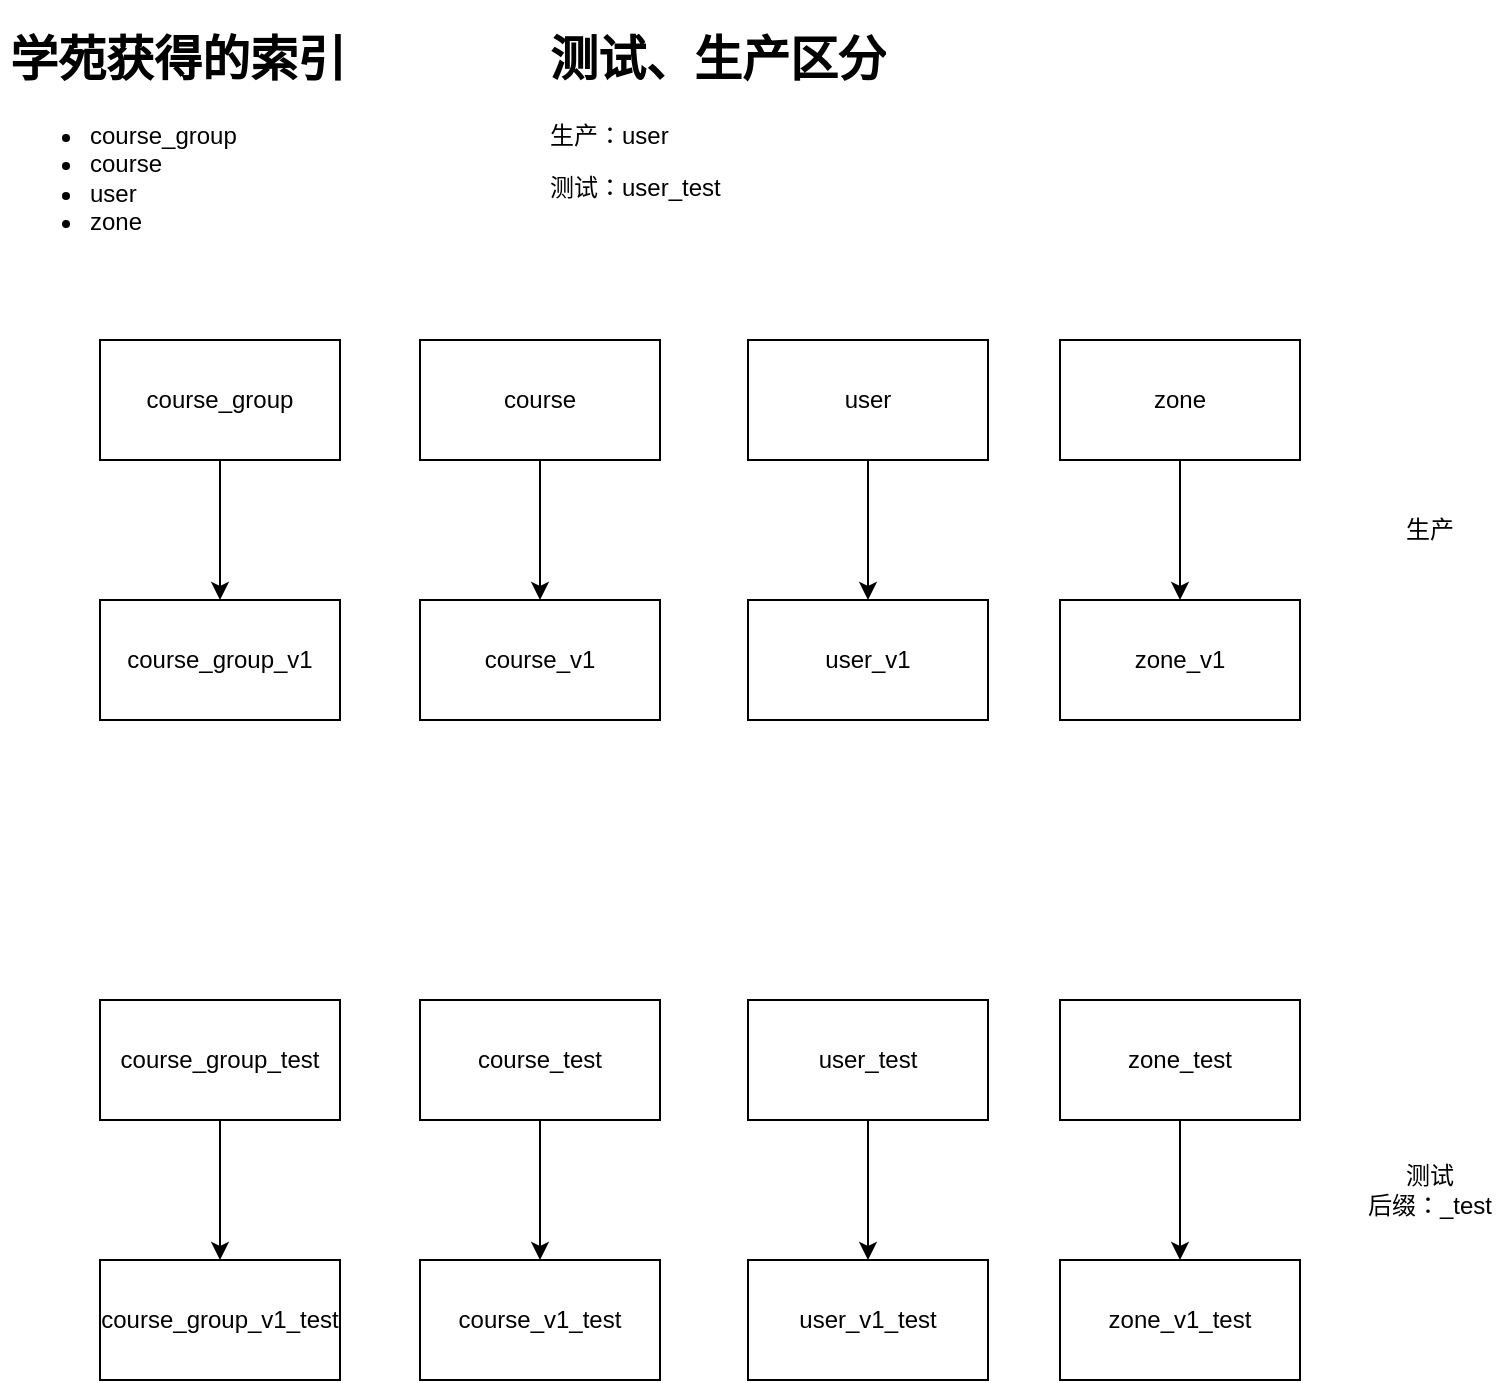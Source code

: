 <mxfile version="16.6.1" type="github">
  <diagram id="B58mFrfkIX3h41NQywZV" name="Page-1">
    <mxGraphModel dx="2032" dy="780" grid="1" gridSize="10" guides="1" tooltips="1" connect="1" arrows="1" fold="1" page="1" pageScale="1" pageWidth="827" pageHeight="1169" math="0" shadow="0">
      <root>
        <mxCell id="0" />
        <mxCell id="1" parent="0" />
        <mxCell id="DJm2mmevkv77U6sluzSs-11" style="edgeStyle=orthogonalEdgeStyle;rounded=0;orthogonalLoop=1;jettySize=auto;html=1;exitX=0.5;exitY=1;exitDx=0;exitDy=0;entryX=0.5;entryY=0;entryDx=0;entryDy=0;" parent="1" source="DJm2mmevkv77U6sluzSs-1" target="DJm2mmevkv77U6sluzSs-7" edge="1">
          <mxGeometry relative="1" as="geometry" />
        </mxCell>
        <mxCell id="DJm2mmevkv77U6sluzSs-1" value="&lt;span style=&quot;text-align: left&quot;&gt;course_group&lt;br&gt;&lt;/span&gt;" style="rounded=0;whiteSpace=wrap;html=1;" parent="1" vertex="1">
          <mxGeometry x="90" y="370" width="120" height="60" as="geometry" />
        </mxCell>
        <mxCell id="DJm2mmevkv77U6sluzSs-12" style="edgeStyle=orthogonalEdgeStyle;rounded=0;orthogonalLoop=1;jettySize=auto;html=1;exitX=0.5;exitY=1;exitDx=0;exitDy=0;" parent="1" source="DJm2mmevkv77U6sluzSs-2" target="DJm2mmevkv77U6sluzSs-8" edge="1">
          <mxGeometry relative="1" as="geometry" />
        </mxCell>
        <mxCell id="DJm2mmevkv77U6sluzSs-2" value="course" style="rounded=0;whiteSpace=wrap;html=1;" parent="1" vertex="1">
          <mxGeometry x="250" y="370" width="120" height="60" as="geometry" />
        </mxCell>
        <mxCell id="DJm2mmevkv77U6sluzSs-4" value="&lt;h1&gt;学苑获得的索引&lt;/h1&gt;&lt;p&gt;&lt;/p&gt;&lt;ul&gt;&lt;li&gt;course_group&lt;br&gt;&lt;/li&gt;&lt;li&gt;course&lt;/li&gt;&lt;li&gt;user&lt;/li&gt;&lt;li&gt;zone&lt;/li&gt;&lt;/ul&gt;&lt;p&gt;&lt;/p&gt;" style="text;html=1;strokeColor=none;fillColor=none;spacing=5;spacingTop=-20;whiteSpace=wrap;overflow=hidden;rounded=0;" parent="1" vertex="1">
          <mxGeometry x="40" y="210" width="190" height="120" as="geometry" />
        </mxCell>
        <mxCell id="DJm2mmevkv77U6sluzSs-13" style="edgeStyle=orthogonalEdgeStyle;rounded=0;orthogonalLoop=1;jettySize=auto;html=1;exitX=0.5;exitY=1;exitDx=0;exitDy=0;" parent="1" source="DJm2mmevkv77U6sluzSs-5" target="DJm2mmevkv77U6sluzSs-9" edge="1">
          <mxGeometry relative="1" as="geometry" />
        </mxCell>
        <mxCell id="DJm2mmevkv77U6sluzSs-5" value="user" style="rounded=0;whiteSpace=wrap;html=1;" parent="1" vertex="1">
          <mxGeometry x="414" y="370" width="120" height="60" as="geometry" />
        </mxCell>
        <mxCell id="DJm2mmevkv77U6sluzSs-14" style="edgeStyle=orthogonalEdgeStyle;rounded=0;orthogonalLoop=1;jettySize=auto;html=1;exitX=0.5;exitY=1;exitDx=0;exitDy=0;" parent="1" source="DJm2mmevkv77U6sluzSs-6" target="DJm2mmevkv77U6sluzSs-10" edge="1">
          <mxGeometry relative="1" as="geometry" />
        </mxCell>
        <mxCell id="DJm2mmevkv77U6sluzSs-6" value="zone" style="rounded=0;whiteSpace=wrap;html=1;" parent="1" vertex="1">
          <mxGeometry x="570" y="370" width="120" height="60" as="geometry" />
        </mxCell>
        <mxCell id="DJm2mmevkv77U6sluzSs-7" value="&lt;span style=&quot;text-align: left&quot;&gt;course_group_v1&lt;br&gt;&lt;/span&gt;" style="rounded=0;whiteSpace=wrap;html=1;" parent="1" vertex="1">
          <mxGeometry x="90" y="500" width="120" height="60" as="geometry" />
        </mxCell>
        <mxCell id="DJm2mmevkv77U6sluzSs-8" value="course_v1" style="rounded=0;whiteSpace=wrap;html=1;" parent="1" vertex="1">
          <mxGeometry x="250" y="500" width="120" height="60" as="geometry" />
        </mxCell>
        <mxCell id="DJm2mmevkv77U6sluzSs-9" value="user_v1" style="rounded=0;whiteSpace=wrap;html=1;" parent="1" vertex="1">
          <mxGeometry x="414" y="500" width="120" height="60" as="geometry" />
        </mxCell>
        <mxCell id="DJm2mmevkv77U6sluzSs-10" value="zone_v1" style="rounded=0;whiteSpace=wrap;html=1;" parent="1" vertex="1">
          <mxGeometry x="570" y="500" width="120" height="60" as="geometry" />
        </mxCell>
        <mxCell id="DJm2mmevkv77U6sluzSs-15" value="&lt;h1&gt;测试、生产区分&lt;/h1&gt;&lt;p&gt;生产：user&lt;/p&gt;&lt;p&gt;测试：user_test&lt;/p&gt;" style="text;html=1;strokeColor=none;fillColor=none;spacing=5;spacingTop=-20;whiteSpace=wrap;overflow=hidden;rounded=0;" parent="1" vertex="1">
          <mxGeometry x="310" y="210" width="190" height="120" as="geometry" />
        </mxCell>
        <mxCell id="5wqTViL1DBrhUapVJzSg-5" value="测试&lt;br&gt;后缀：_test" style="text;html=1;strokeColor=none;fillColor=none;align=center;verticalAlign=middle;whiteSpace=wrap;rounded=0;" parent="1" vertex="1">
          <mxGeometry x="720" y="780" width="70" height="30" as="geometry" />
        </mxCell>
        <mxCell id="hIK5oQ_9cWm1ldqdRbMh-1" style="edgeStyle=orthogonalEdgeStyle;rounded=0;orthogonalLoop=1;jettySize=auto;html=1;exitX=0.5;exitY=1;exitDx=0;exitDy=0;entryX=0.5;entryY=0;entryDx=0;entryDy=0;" edge="1" parent="1" source="hIK5oQ_9cWm1ldqdRbMh-2" target="hIK5oQ_9cWm1ldqdRbMh-9">
          <mxGeometry relative="1" as="geometry" />
        </mxCell>
        <mxCell id="hIK5oQ_9cWm1ldqdRbMh-2" value="&lt;span style=&quot;text-align: left&quot;&gt;course_group&lt;/span&gt;&lt;span style=&quot;text-align: left&quot;&gt;_test&lt;/span&gt;&lt;span style=&quot;text-align: left&quot;&gt;&lt;br&gt;&lt;/span&gt;" style="rounded=0;whiteSpace=wrap;html=1;" vertex="1" parent="1">
          <mxGeometry x="90" y="700" width="120" height="60" as="geometry" />
        </mxCell>
        <mxCell id="hIK5oQ_9cWm1ldqdRbMh-3" style="edgeStyle=orthogonalEdgeStyle;rounded=0;orthogonalLoop=1;jettySize=auto;html=1;exitX=0.5;exitY=1;exitDx=0;exitDy=0;" edge="1" parent="1" source="hIK5oQ_9cWm1ldqdRbMh-4" target="hIK5oQ_9cWm1ldqdRbMh-10">
          <mxGeometry relative="1" as="geometry" />
        </mxCell>
        <mxCell id="hIK5oQ_9cWm1ldqdRbMh-4" value="course&lt;span style=&quot;text-align: left&quot;&gt;_test&lt;/span&gt;" style="rounded=0;whiteSpace=wrap;html=1;" vertex="1" parent="1">
          <mxGeometry x="250" y="700" width="120" height="60" as="geometry" />
        </mxCell>
        <mxCell id="hIK5oQ_9cWm1ldqdRbMh-5" style="edgeStyle=orthogonalEdgeStyle;rounded=0;orthogonalLoop=1;jettySize=auto;html=1;exitX=0.5;exitY=1;exitDx=0;exitDy=0;" edge="1" parent="1" source="hIK5oQ_9cWm1ldqdRbMh-6" target="hIK5oQ_9cWm1ldqdRbMh-11">
          <mxGeometry relative="1" as="geometry" />
        </mxCell>
        <mxCell id="hIK5oQ_9cWm1ldqdRbMh-6" value="user&lt;span style=&quot;text-align: left&quot;&gt;_test&lt;/span&gt;" style="rounded=0;whiteSpace=wrap;html=1;" vertex="1" parent="1">
          <mxGeometry x="414" y="700" width="120" height="60" as="geometry" />
        </mxCell>
        <mxCell id="hIK5oQ_9cWm1ldqdRbMh-7" style="edgeStyle=orthogonalEdgeStyle;rounded=0;orthogonalLoop=1;jettySize=auto;html=1;exitX=0.5;exitY=1;exitDx=0;exitDy=0;" edge="1" parent="1" source="hIK5oQ_9cWm1ldqdRbMh-8" target="hIK5oQ_9cWm1ldqdRbMh-12">
          <mxGeometry relative="1" as="geometry" />
        </mxCell>
        <mxCell id="hIK5oQ_9cWm1ldqdRbMh-8" value="zone&lt;span style=&quot;text-align: left&quot;&gt;_test&lt;/span&gt;" style="rounded=0;whiteSpace=wrap;html=1;" vertex="1" parent="1">
          <mxGeometry x="570" y="700" width="120" height="60" as="geometry" />
        </mxCell>
        <mxCell id="hIK5oQ_9cWm1ldqdRbMh-9" value="&lt;span style=&quot;text-align: left&quot;&gt;course_group_v1_test&lt;br&gt;&lt;/span&gt;" style="rounded=0;whiteSpace=wrap;html=1;" vertex="1" parent="1">
          <mxGeometry x="90" y="830" width="120" height="60" as="geometry" />
        </mxCell>
        <mxCell id="hIK5oQ_9cWm1ldqdRbMh-10" value="course_v1&lt;span style=&quot;text-align: left&quot;&gt;_test&lt;/span&gt;" style="rounded=0;whiteSpace=wrap;html=1;" vertex="1" parent="1">
          <mxGeometry x="250" y="830" width="120" height="60" as="geometry" />
        </mxCell>
        <mxCell id="hIK5oQ_9cWm1ldqdRbMh-11" value="user_v1&lt;span style=&quot;text-align: left&quot;&gt;_test&lt;/span&gt;" style="rounded=0;whiteSpace=wrap;html=1;" vertex="1" parent="1">
          <mxGeometry x="414" y="830" width="120" height="60" as="geometry" />
        </mxCell>
        <mxCell id="hIK5oQ_9cWm1ldqdRbMh-12" value="zone_v1&lt;span style=&quot;text-align: left&quot;&gt;_test&lt;/span&gt;" style="rounded=0;whiteSpace=wrap;html=1;" vertex="1" parent="1">
          <mxGeometry x="570" y="830" width="120" height="60" as="geometry" />
        </mxCell>
        <mxCell id="hIK5oQ_9cWm1ldqdRbMh-13" value="生产" style="text;html=1;strokeColor=none;fillColor=none;align=center;verticalAlign=middle;whiteSpace=wrap;rounded=0;" vertex="1" parent="1">
          <mxGeometry x="720" y="450" width="70" height="30" as="geometry" />
        </mxCell>
      </root>
    </mxGraphModel>
  </diagram>
</mxfile>
